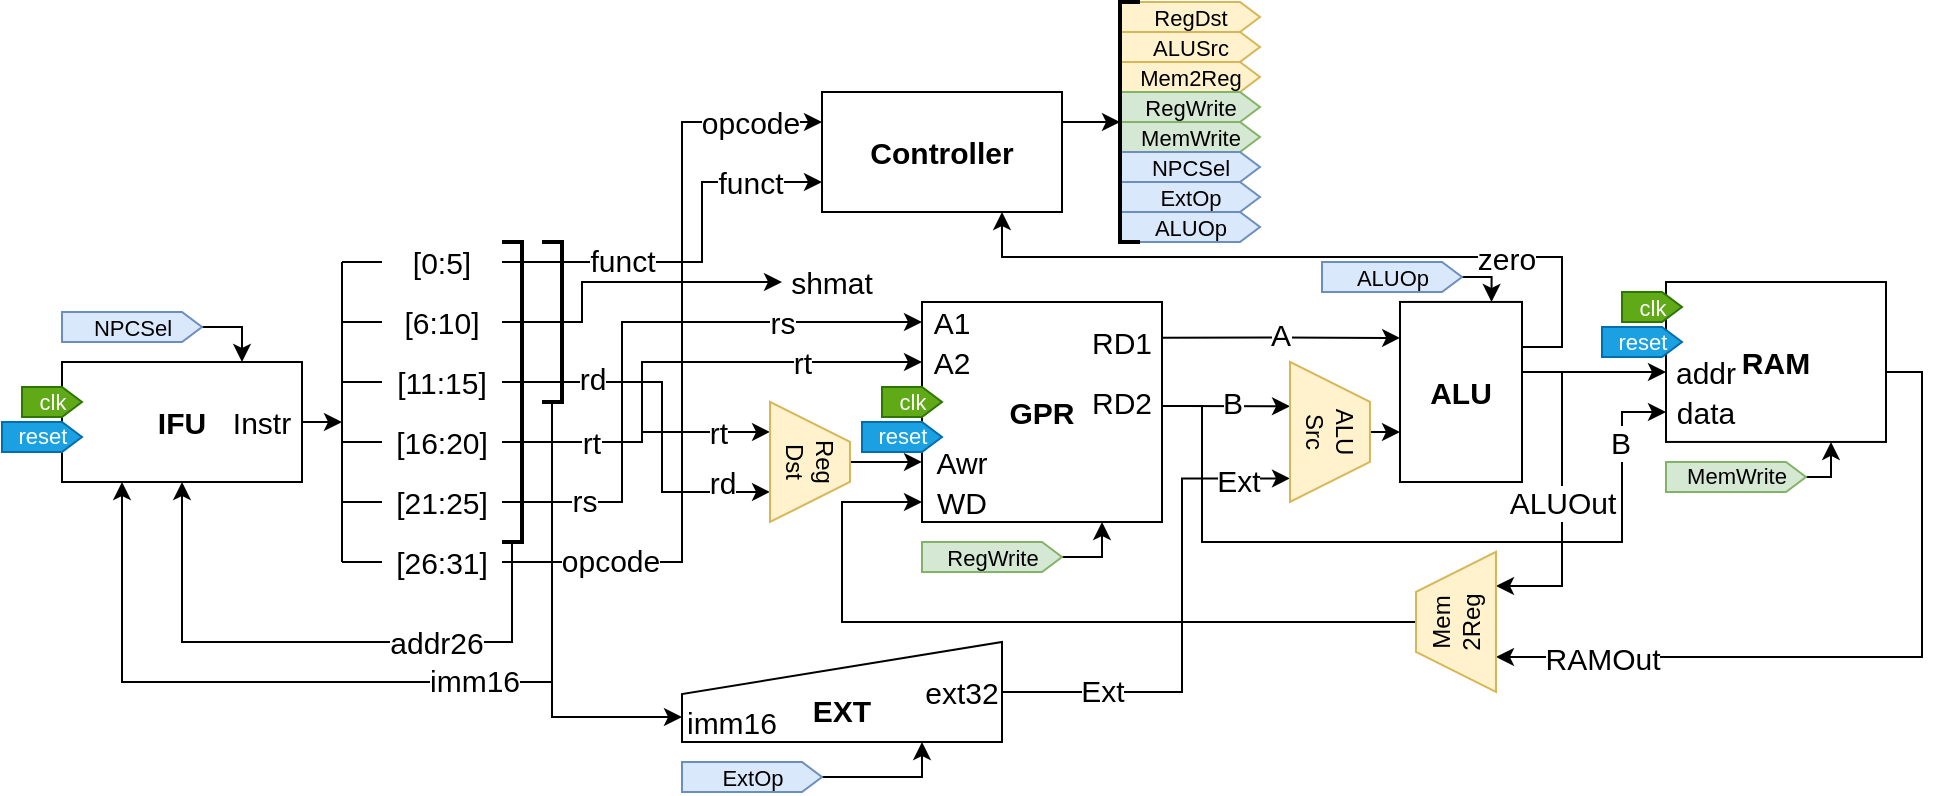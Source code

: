 <mxfile version="14.5.1" type="device" pages="2"><diagram id="EunDfAKaehQFf40-TdsL" name="overall-block"><mxGraphModel dx="1008" dy="586" grid="1" gridSize="10" guides="1" tooltips="1" connect="1" arrows="1" fold="1" page="1" pageScale="1" pageWidth="827" pageHeight="1169" math="0" shadow="0"><root><mxCell id="0"/><mxCell id="1" parent="0"/><mxCell id="mUHyX34EzlbBSQ9iw6qP-78" value="&lt;b&gt;&lt;br&gt;EXT&lt;/b&gt;" style="html=1;strokeWidth=1;shape=manualInput;whiteSpace=wrap;rounded=0;size=26;arcSize=11;fontSize=15;" parent="1" vertex="1"><mxGeometry x="350" y="390" width="160" height="50" as="geometry"/></mxCell><mxCell id="mUHyX34EzlbBSQ9iw6qP-121" style="edgeStyle=orthogonalEdgeStyle;rounded=0;orthogonalLoop=1;jettySize=auto;html=1;exitX=1;exitY=0.5;exitDx=0;exitDy=0;entryX=0;entryY=0.5;entryDx=0;entryDy=0;entryPerimeter=0;fontSize=11;" parent="1" source="mUHyX34EzlbBSQ9iw6qP-1" target="mUHyX34EzlbBSQ9iw6qP-120" edge="1"><mxGeometry relative="1" as="geometry"><Array as="points"><mxPoint x="540" y="130"/></Array></mxGeometry></mxCell><mxCell id="mUHyX34EzlbBSQ9iw6qP-1" value="&lt;font style=&quot;font-size: 15px&quot;&gt;Controller&lt;/font&gt;" style="rounded=0;whiteSpace=wrap;html=1;fontStyle=1;" parent="1" vertex="1"><mxGeometry x="420" y="115" width="120" height="60" as="geometry"/></mxCell><mxCell id="mUHyX34EzlbBSQ9iw6qP-57" style="edgeStyle=orthogonalEdgeStyle;rounded=0;orthogonalLoop=1;jettySize=auto;html=1;exitX=1.004;exitY=0.162;exitDx=0;exitDy=0;entryX=0.001;entryY=0.2;entryDx=0;entryDy=0;fontSize=15;exitPerimeter=0;entryPerimeter=0;" parent="1" source="mUHyX34EzlbBSQ9iw6qP-2" target="mUHyX34EzlbBSQ9iw6qP-3" edge="1"><mxGeometry relative="1" as="geometry"><Array as="points"/></mxGeometry></mxCell><mxCell id="mUHyX34EzlbBSQ9iw6qP-58" value="A" style="edgeLabel;html=1;align=center;verticalAlign=middle;resizable=0;points=[];fontSize=15;" parent="mUHyX34EzlbBSQ9iw6qP-57" vertex="1" connectable="0"><mxGeometry x="0.23" relative="1" as="geometry"><mxPoint x="-14.15" y="-1.99" as="offset"/></mxGeometry></mxCell><mxCell id="mUHyX34EzlbBSQ9iw6qP-59" style="edgeStyle=orthogonalEdgeStyle;rounded=0;orthogonalLoop=1;jettySize=auto;html=1;exitX=1;exitY=0.5;exitDx=0;exitDy=0;entryX=0.317;entryY=1;entryDx=0;entryDy=0;fontSize=15;entryPerimeter=0;" parent="1" source="mUHyX34EzlbBSQ9iw6qP-68" target="mUHyX34EzlbBSQ9iw6qP-56" edge="1"><mxGeometry relative="1" as="geometry"><Array as="points"><mxPoint x="590" y="272"/><mxPoint x="600" y="272"/></Array></mxGeometry></mxCell><mxCell id="mUHyX34EzlbBSQ9iw6qP-63" value="B" style="edgeLabel;html=1;align=center;verticalAlign=middle;resizable=0;points=[];fontSize=15;" parent="mUHyX34EzlbBSQ9iw6qP-59" vertex="1" connectable="0"><mxGeometry x="-0.227" relative="1" as="geometry"><mxPoint x="11.29" y="-2.04" as="offset"/></mxGeometry></mxCell><mxCell id="mUHyX34EzlbBSQ9iw6qP-2" value="GPR" style="rounded=0;whiteSpace=wrap;html=1;fontSize=15;fontStyle=1;" parent="1" vertex="1"><mxGeometry x="470" y="220" width="120" height="110" as="geometry"/></mxCell><mxCell id="mUHyX34EzlbBSQ9iw6qP-72" style="edgeStyle=orthogonalEdgeStyle;rounded=0;orthogonalLoop=1;jettySize=auto;html=1;exitX=0.5;exitY=0;exitDx=0;exitDy=0;fontSize=15;entryX=0;entryY=0.5;entryDx=0;entryDy=0;" parent="1" source="mUHyX34EzlbBSQ9iw6qP-73" target="mUHyX34EzlbBSQ9iw6qP-71" edge="1"><mxGeometry relative="1" as="geometry"><Array as="points"><mxPoint x="430" y="380"/><mxPoint x="430" y="320"/></Array></mxGeometry></mxCell><mxCell id="mUHyX34EzlbBSQ9iw6qP-74" style="edgeStyle=orthogonalEdgeStyle;rounded=0;orthogonalLoop=1;jettySize=auto;html=1;exitX=1;exitY=0.5;exitDx=0;exitDy=0;entryX=0.75;entryY=1;entryDx=0;entryDy=0;fontSize=15;" parent="1" source="mUHyX34EzlbBSQ9iw6qP-3" target="mUHyX34EzlbBSQ9iw6qP-73" edge="1"><mxGeometry relative="1" as="geometry"><Array as="points"><mxPoint x="770" y="255"/><mxPoint x="790" y="255"/><mxPoint x="790" y="362"/><mxPoint x="757" y="362"/></Array></mxGeometry></mxCell><mxCell id="mUHyX34EzlbBSQ9iw6qP-80" value="ALUOut" style="edgeLabel;html=1;align=center;verticalAlign=middle;resizable=0;points=[];fontSize=15;" parent="mUHyX34EzlbBSQ9iw6qP-74" vertex="1" connectable="0"><mxGeometry x="-0.214" y="-1" relative="1" as="geometry"><mxPoint x="1" y="27.84" as="offset"/></mxGeometry></mxCell><mxCell id="mUHyX34EzlbBSQ9iw6qP-99" style="edgeStyle=orthogonalEdgeStyle;rounded=0;orthogonalLoop=1;jettySize=auto;html=1;exitX=1;exitY=0.5;exitDx=0;exitDy=0;entryX=0;entryY=0.5;entryDx=0;entryDy=0;fontSize=15;" parent="1" source="mUHyX34EzlbBSQ9iw6qP-3" target="mUHyX34EzlbBSQ9iw6qP-100" edge="1"><mxGeometry relative="1" as="geometry"><Array as="points"><mxPoint x="770" y="255"/></Array></mxGeometry></mxCell><mxCell id="Qruu3MRoxM44tBSelgqY-1" style="edgeStyle=orthogonalEdgeStyle;rounded=0;orthogonalLoop=1;jettySize=auto;html=1;exitX=1;exitY=0.25;exitDx=0;exitDy=0;entryX=0.75;entryY=1;entryDx=0;entryDy=0;" edge="1" parent="1" source="mUHyX34EzlbBSQ9iw6qP-3" target="mUHyX34EzlbBSQ9iw6qP-1"><mxGeometry relative="1" as="geometry"/></mxCell><mxCell id="Qruu3MRoxM44tBSelgqY-2" value="zero" style="edgeLabel;html=1;align=center;verticalAlign=middle;resizable=0;points=[];fontSize=15;" vertex="1" connectable="0" parent="Qruu3MRoxM44tBSelgqY-1"><mxGeometry x="-0.492" relative="1" as="geometry"><mxPoint as="offset"/></mxGeometry></mxCell><mxCell id="mUHyX34EzlbBSQ9iw6qP-3" value="ALU" style="rounded=0;whiteSpace=wrap;html=1;fontSize=15;fontStyle=1" parent="1" vertex="1"><mxGeometry x="709" y="219.97" width="61" height="90.03" as="geometry"/></mxCell><mxCell id="mUHyX34EzlbBSQ9iw6qP-75" style="edgeStyle=orthogonalEdgeStyle;rounded=0;orthogonalLoop=1;jettySize=auto;html=1;exitX=1;exitY=0.5;exitDx=0;exitDy=0;entryX=0.25;entryY=1;entryDx=0;entryDy=0;fontSize=15;" parent="1" source="mUHyX34EzlbBSQ9iw6qP-4" target="mUHyX34EzlbBSQ9iw6qP-73" edge="1"><mxGeometry relative="1" as="geometry"><Array as="points"><mxPoint x="970" y="255"/><mxPoint x="970" y="398"/></Array></mxGeometry></mxCell><mxCell id="mUHyX34EzlbBSQ9iw6qP-81" value="RAMOut" style="edgeLabel;html=1;align=center;verticalAlign=middle;resizable=0;points=[];fontSize=15;" parent="mUHyX34EzlbBSQ9iw6qP-75" vertex="1" connectable="0"><mxGeometry x="-0.56" y="-1" relative="1" as="geometry"><mxPoint x="-159" y="81.81" as="offset"/></mxGeometry></mxCell><mxCell id="mUHyX34EzlbBSQ9iw6qP-4" value="RAM" style="rounded=0;whiteSpace=wrap;html=1;fontSize=15;fontStyle=1" parent="1" vertex="1"><mxGeometry x="842" y="210" width="110" height="79.97" as="geometry"/></mxCell><mxCell id="mUHyX34EzlbBSQ9iw6qP-60" style="edgeStyle=orthogonalEdgeStyle;rounded=0;orthogonalLoop=1;jettySize=auto;html=1;exitX=1;exitY=0.5;exitDx=0;exitDy=0;entryX=0.832;entryY=1;entryDx=0;entryDy=0;fontSize=15;entryPerimeter=0;" parent="1" source="mUHyX34EzlbBSQ9iw6qP-77" target="mUHyX34EzlbBSQ9iw6qP-56" edge="1"><mxGeometry relative="1" as="geometry"><mxPoint x="530" y="415" as="sourcePoint"/><Array as="points"><mxPoint x="600" y="415"/><mxPoint x="600" y="308"/></Array></mxGeometry></mxCell><mxCell id="mUHyX34EzlbBSQ9iw6qP-64" value="Ext" style="edgeLabel;html=1;align=center;verticalAlign=middle;resizable=0;points=[];fontSize=15;" parent="mUHyX34EzlbBSQ9iw6qP-60" vertex="1" connectable="0"><mxGeometry x="-0.05" y="-1" relative="1" as="geometry"><mxPoint x="-41" y="28.05" as="offset"/></mxGeometry></mxCell><mxCell id="mUHyX34EzlbBSQ9iw6qP-133" value="Ext" style="edgeLabel;html=1;align=center;verticalAlign=middle;resizable=0;points=[];fontSize=15;" parent="mUHyX34EzlbBSQ9iw6qP-60" vertex="1" connectable="0"><mxGeometry x="0.858" y="-1" relative="1" as="geometry"><mxPoint x="-8.05" y="-0.49" as="offset"/></mxGeometry></mxCell><mxCell id="mUHyX34EzlbBSQ9iw6qP-11" style="edgeStyle=orthogonalEdgeStyle;rounded=0;orthogonalLoop=1;jettySize=auto;html=1;exitX=1;exitY=0.5;exitDx=0;exitDy=0;fontSize=15;" parent="1" source="mUHyX34EzlbBSQ9iw6qP-6" edge="1"><mxGeometry relative="1" as="geometry"><mxPoint x="180" y="280.2" as="targetPoint"/></mxGeometry></mxCell><mxCell id="mUHyX34EzlbBSQ9iw6qP-6" value="IFU" style="rounded=0;whiteSpace=wrap;html=1;fontSize=15;fontStyle=1" parent="1" vertex="1"><mxGeometry x="40" y="250" width="120" height="60" as="geometry"/></mxCell><mxCell id="mUHyX34EzlbBSQ9iw6qP-12" value="" style="endArrow=none;html=1;fontSize=15;" parent="1" edge="1"><mxGeometry width="50" height="50" relative="1" as="geometry"><mxPoint x="180" y="350" as="sourcePoint"/><mxPoint x="180" y="200" as="targetPoint"/></mxGeometry></mxCell><mxCell id="mUHyX34EzlbBSQ9iw6qP-31" style="edgeStyle=orthogonalEdgeStyle;rounded=0;orthogonalLoop=1;jettySize=auto;html=1;exitX=1;exitY=0.5;exitDx=0;exitDy=0;entryX=0;entryY=0.25;entryDx=0;entryDy=0;fontSize=15;" parent="1" source="mUHyX34EzlbBSQ9iw6qP-14" target="mUHyX34EzlbBSQ9iw6qP-1" edge="1"><mxGeometry relative="1" as="geometry"><mxPoint x="310" y="350" as="sourcePoint"/><Array as="points"><mxPoint x="350" y="350"/><mxPoint x="350" y="130"/></Array></mxGeometry></mxCell><mxCell id="mUHyX34EzlbBSQ9iw6qP-32" value="opcode" style="edgeLabel;html=1;align=center;verticalAlign=middle;resizable=0;points=[];fontSize=15;" parent="mUHyX34EzlbBSQ9iw6qP-31" vertex="1" connectable="0"><mxGeometry x="0.555" relative="1" as="geometry"><mxPoint x="34.0" y="-14.76" as="offset"/></mxGeometry></mxCell><mxCell id="mUHyX34EzlbBSQ9iw6qP-96" value="opcode" style="edgeLabel;html=1;align=center;verticalAlign=middle;resizable=0;points=[];fontSize=15;" parent="mUHyX34EzlbBSQ9iw6qP-31" vertex="1" connectable="0"><mxGeometry x="-0.723" y="-1" relative="1" as="geometry"><mxPoint x="1.14" y="-2" as="offset"/></mxGeometry></mxCell><mxCell id="mUHyX34EzlbBSQ9iw6qP-14" value="[26:31]" style="text;html=1;strokeColor=none;fillColor=none;align=center;verticalAlign=middle;whiteSpace=wrap;rounded=0;fontSize=15;" parent="1" vertex="1"><mxGeometry x="200" y="340" width="60" height="20" as="geometry"/></mxCell><mxCell id="mUHyX34EzlbBSQ9iw6qP-35" style="edgeStyle=orthogonalEdgeStyle;rounded=0;orthogonalLoop=1;jettySize=auto;html=1;exitX=1;exitY=0.5;exitDx=0;exitDy=0;fontSize=15;entryX=0;entryY=0.5;entryDx=0;entryDy=0;" parent="1" source="mUHyX34EzlbBSQ9iw6qP-16" target="mUHyX34EzlbBSQ9iw6qP-66" edge="1"><mxGeometry relative="1" as="geometry"><mxPoint x="310" y="320" as="sourcePoint"/><mxPoint x="450" y="250" as="targetPoint"/><Array as="points"><mxPoint x="320" y="320"/><mxPoint x="320" y="230"/></Array></mxGeometry></mxCell><mxCell id="mUHyX34EzlbBSQ9iw6qP-36" value="rs" style="edgeLabel;html=1;align=center;verticalAlign=middle;resizable=0;points=[];fontSize=15;" parent="mUHyX34EzlbBSQ9iw6qP-35" vertex="1" connectable="0"><mxGeometry x="-0.15" y="2" relative="1" as="geometry"><mxPoint x="82" y="-22.38" as="offset"/></mxGeometry></mxCell><mxCell id="mUHyX34EzlbBSQ9iw6qP-89" value="rs" style="edgeLabel;html=1;align=center;verticalAlign=middle;resizable=0;points=[];fontSize=15;" parent="mUHyX34EzlbBSQ9iw6qP-35" vertex="1" connectable="0"><mxGeometry x="-0.736" y="-1" relative="1" as="geometry"><mxPoint x="1.48" y="-2" as="offset"/></mxGeometry></mxCell><mxCell id="mUHyX34EzlbBSQ9iw6qP-16" value="[21:25]" style="text;html=1;strokeColor=none;fillColor=none;align=center;verticalAlign=middle;whiteSpace=wrap;rounded=0;fontSize=15;" parent="1" vertex="1"><mxGeometry x="200" y="310" width="60" height="20" as="geometry"/></mxCell><mxCell id="mUHyX34EzlbBSQ9iw6qP-37" style="edgeStyle=orthogonalEdgeStyle;rounded=0;orthogonalLoop=1;jettySize=auto;html=1;exitX=1;exitY=0.5;exitDx=0;exitDy=0;fontSize=15;entryX=0;entryY=0.5;entryDx=0;entryDy=0;" parent="1" source="mUHyX34EzlbBSQ9iw6qP-18" target="mUHyX34EzlbBSQ9iw6qP-67" edge="1"><mxGeometry relative="1" as="geometry"><mxPoint x="400" y="289.966" as="targetPoint"/><mxPoint x="310" y="290" as="sourcePoint"/><Array as="points"><mxPoint x="330" y="290"/><mxPoint x="330" y="250"/></Array></mxGeometry></mxCell><mxCell id="mUHyX34EzlbBSQ9iw6qP-82" value="rt" style="edgeLabel;html=1;align=center;verticalAlign=middle;resizable=0;points=[];fontSize=15;" parent="mUHyX34EzlbBSQ9iw6qP-37" vertex="1" connectable="0"><mxGeometry x="0.541" y="-1" relative="1" as="geometry"><mxPoint x="-3.14" y="-1.01" as="offset"/></mxGeometry></mxCell><mxCell id="mUHyX34EzlbBSQ9iw6qP-86" style="edgeStyle=orthogonalEdgeStyle;rounded=0;orthogonalLoop=1;jettySize=auto;html=1;exitX=1;exitY=0.5;exitDx=0;exitDy=0;entryX=0.25;entryY=1;entryDx=0;entryDy=0;fontSize=15;" parent="1" source="mUHyX34EzlbBSQ9iw6qP-18" target="mUHyX34EzlbBSQ9iw6qP-38" edge="1"><mxGeometry relative="1" as="geometry"><Array as="points"><mxPoint x="330" y="290"/><mxPoint x="330" y="285"/></Array></mxGeometry></mxCell><mxCell id="mUHyX34EzlbBSQ9iw6qP-87" value="rt" style="edgeLabel;html=1;align=center;verticalAlign=middle;resizable=0;points=[];fontSize=15;" parent="mUHyX34EzlbBSQ9iw6qP-86" vertex="1" connectable="0"><mxGeometry x="0.616" relative="1" as="geometry"><mxPoint as="offset"/></mxGeometry></mxCell><mxCell id="mUHyX34EzlbBSQ9iw6qP-18" value="[16:20]" style="text;html=1;strokeColor=none;fillColor=none;align=center;verticalAlign=middle;whiteSpace=wrap;rounded=0;fontSize=15;" parent="1" vertex="1"><mxGeometry x="200" y="280" width="60" height="20" as="geometry"/></mxCell><mxCell id="mUHyX34EzlbBSQ9iw6qP-83" style="edgeStyle=orthogonalEdgeStyle;rounded=0;orthogonalLoop=1;jettySize=auto;html=1;exitX=1;exitY=0.5;exitDx=0;exitDy=0;entryX=0.75;entryY=1;entryDx=0;entryDy=0;fontSize=15;" parent="1" source="mUHyX34EzlbBSQ9iw6qP-20" target="mUHyX34EzlbBSQ9iw6qP-38" edge="1"><mxGeometry relative="1" as="geometry"><Array as="points"><mxPoint x="340" y="260"/><mxPoint x="340" y="315"/></Array></mxGeometry></mxCell><mxCell id="mUHyX34EzlbBSQ9iw6qP-84" value="rd" style="edgeLabel;html=1;align=center;verticalAlign=middle;resizable=0;points=[];fontSize=15;" parent="mUHyX34EzlbBSQ9iw6qP-83" vertex="1" connectable="0"><mxGeometry x="0.446" relative="1" as="geometry"><mxPoint x="28.33" y="-5" as="offset"/></mxGeometry></mxCell><mxCell id="mUHyX34EzlbBSQ9iw6qP-88" value="rd" style="edgeLabel;html=1;align=center;verticalAlign=middle;resizable=0;points=[];fontSize=15;" parent="mUHyX34EzlbBSQ9iw6qP-83" vertex="1" connectable="0"><mxGeometry x="-0.53" y="2" relative="1" as="geometry"><mxPoint as="offset"/></mxGeometry></mxCell><mxCell id="mUHyX34EzlbBSQ9iw6qP-20" value="[11:15]" style="text;html=1;strokeColor=none;fillColor=none;align=center;verticalAlign=middle;whiteSpace=wrap;rounded=0;fontSize=15;" parent="1" vertex="1"><mxGeometry x="200" y="250" width="60" height="20" as="geometry"/></mxCell><mxCell id="mUHyX34EzlbBSQ9iw6qP-98" style="edgeStyle=orthogonalEdgeStyle;rounded=0;orthogonalLoop=1;jettySize=auto;html=1;exitX=1;exitY=0.5;exitDx=0;exitDy=0;entryX=0;entryY=0.5;entryDx=0;entryDy=0;fontSize=15;" parent="1" source="mUHyX34EzlbBSQ9iw6qP-22" target="mUHyX34EzlbBSQ9iw6qP-46" edge="1"><mxGeometry relative="1" as="geometry"><Array as="points"><mxPoint x="300" y="230"/><mxPoint x="300" y="210"/></Array></mxGeometry></mxCell><mxCell id="mUHyX34EzlbBSQ9iw6qP-22" value="[6:10]" style="text;html=1;strokeColor=none;fillColor=none;align=center;verticalAlign=middle;whiteSpace=wrap;rounded=0;fontSize=15;" parent="1" vertex="1"><mxGeometry x="200" y="220" width="60" height="20" as="geometry"/></mxCell><mxCell id="mUHyX34EzlbBSQ9iw6qP-33" style="edgeStyle=orthogonalEdgeStyle;rounded=0;orthogonalLoop=1;jettySize=auto;html=1;exitX=1;exitY=0.5;exitDx=0;exitDy=0;entryX=0;entryY=0.75;entryDx=0;entryDy=0;fontSize=15;" parent="1" source="mUHyX34EzlbBSQ9iw6qP-24" target="mUHyX34EzlbBSQ9iw6qP-1" edge="1"><mxGeometry relative="1" as="geometry"><mxPoint x="310" y="200" as="sourcePoint"/><Array as="points"><mxPoint x="360" y="200"/><mxPoint x="360" y="160"/></Array></mxGeometry></mxCell><mxCell id="mUHyX34EzlbBSQ9iw6qP-34" value="funct" style="edgeLabel;html=1;align=center;verticalAlign=middle;resizable=0;points=[];fontSize=15;" parent="mUHyX34EzlbBSQ9iw6qP-33" vertex="1" connectable="0"><mxGeometry x="0.323" y="3" relative="1" as="geometry"><mxPoint x="27" y="-7.62" as="offset"/></mxGeometry></mxCell><mxCell id="mUHyX34EzlbBSQ9iw6qP-95" value="funct" style="edgeLabel;html=1;align=center;verticalAlign=middle;resizable=0;points=[];fontSize=15;" parent="mUHyX34EzlbBSQ9iw6qP-33" vertex="1" connectable="0"><mxGeometry x="-0.404" relative="1" as="geometry"><mxPoint x="0.48" y="-1" as="offset"/></mxGeometry></mxCell><mxCell id="mUHyX34EzlbBSQ9iw6qP-24" value="[0:5]" style="text;html=1;strokeColor=none;fillColor=none;align=center;verticalAlign=middle;whiteSpace=wrap;rounded=0;fontSize=15;" parent="1" vertex="1"><mxGeometry x="200" y="190" width="60" height="20" as="geometry"/></mxCell><mxCell id="mUHyX34EzlbBSQ9iw6qP-25" value="" style="endArrow=none;html=1;fontSize=15;exitX=0;exitY=0.5;exitDx=0;exitDy=0;" parent="1" source="mUHyX34EzlbBSQ9iw6qP-24" edge="1"><mxGeometry width="50" height="50" relative="1" as="geometry"><mxPoint x="190.0" y="360" as="sourcePoint"/><mxPoint x="180" y="200" as="targetPoint"/></mxGeometry></mxCell><mxCell id="mUHyX34EzlbBSQ9iw6qP-26" value="" style="endArrow=none;html=1;fontSize=15;exitX=0;exitY=0.5;exitDx=0;exitDy=0;" parent="1" source="mUHyX34EzlbBSQ9iw6qP-22" edge="1"><mxGeometry width="50" height="50" relative="1" as="geometry"><mxPoint x="210.0" y="210" as="sourcePoint"/><mxPoint x="180" y="230" as="targetPoint"/></mxGeometry></mxCell><mxCell id="mUHyX34EzlbBSQ9iw6qP-27" value="" style="endArrow=none;html=1;fontSize=15;exitX=0;exitY=0.5;exitDx=0;exitDy=0;" parent="1" source="mUHyX34EzlbBSQ9iw6qP-20" edge="1"><mxGeometry width="50" height="50" relative="1" as="geometry"><mxPoint x="220.0" y="220" as="sourcePoint"/><mxPoint x="180" y="260" as="targetPoint"/></mxGeometry></mxCell><mxCell id="mUHyX34EzlbBSQ9iw6qP-28" value="" style="endArrow=none;html=1;fontSize=15;exitX=0;exitY=0.5;exitDx=0;exitDy=0;" parent="1" source="mUHyX34EzlbBSQ9iw6qP-18" edge="1"><mxGeometry width="50" height="50" relative="1" as="geometry"><mxPoint x="230.0" y="230" as="sourcePoint"/><mxPoint x="180" y="290" as="targetPoint"/></mxGeometry></mxCell><mxCell id="mUHyX34EzlbBSQ9iw6qP-29" value="" style="endArrow=none;html=1;fontSize=15;exitX=0;exitY=0.5;exitDx=0;exitDy=0;" parent="1" source="mUHyX34EzlbBSQ9iw6qP-16" edge="1"><mxGeometry width="50" height="50" relative="1" as="geometry"><mxPoint x="240.0" y="240" as="sourcePoint"/><mxPoint x="180" y="320" as="targetPoint"/></mxGeometry></mxCell><mxCell id="mUHyX34EzlbBSQ9iw6qP-30" value="" style="endArrow=none;html=1;fontSize=15;exitX=0;exitY=0.5;exitDx=0;exitDy=0;" parent="1" source="mUHyX34EzlbBSQ9iw6qP-14" edge="1"><mxGeometry width="50" height="50" relative="1" as="geometry"><mxPoint x="250.0" y="250" as="sourcePoint"/><mxPoint x="180" y="350" as="targetPoint"/></mxGeometry></mxCell><mxCell id="mUHyX34EzlbBSQ9iw6qP-54" style="edgeStyle=orthogonalEdgeStyle;rounded=0;orthogonalLoop=1;jettySize=auto;html=1;exitX=0.5;exitY=0;exitDx=0;exitDy=0;entryX=0;entryY=0.5;entryDx=0;entryDy=0;fontSize=15;" parent="1" source="mUHyX34EzlbBSQ9iw6qP-38" target="mUHyX34EzlbBSQ9iw6qP-70" edge="1"><mxGeometry relative="1" as="geometry"/></mxCell><mxCell id="mUHyX34EzlbBSQ9iw6qP-38" value="Reg&lt;br&gt;Dst" style="shape=trapezoid;perimeter=trapezoidPerimeter;whiteSpace=wrap;html=1;fixedSize=1;rotation=90;fillColor=#fff2cc;strokeColor=#d6b656;" parent="1" vertex="1"><mxGeometry x="384" y="280" width="60" height="39.97" as="geometry"/></mxCell><mxCell id="mUHyX34EzlbBSQ9iw6qP-46" value="shmat" style="text;html=1;strokeColor=none;fillColor=none;align=center;verticalAlign=middle;whiteSpace=wrap;rounded=0;fontSize=15;" parent="1" vertex="1"><mxGeometry x="400" y="200" width="50" height="20" as="geometry"/></mxCell><mxCell id="mUHyX34EzlbBSQ9iw6qP-49" style="edgeStyle=orthogonalEdgeStyle;rounded=0;orthogonalLoop=1;jettySize=auto;html=1;exitX=0.5;exitY=0;exitDx=0;exitDy=0;exitPerimeter=0;fontSize=15;" parent="1" source="mUHyX34EzlbBSQ9iw6qP-47" edge="1"><mxGeometry relative="1" as="geometry"><mxPoint x="100" y="310" as="targetPoint"/><Array as="points"><mxPoint x="265" y="390"/><mxPoint x="100" y="390"/></Array></mxGeometry></mxCell><mxCell id="mUHyX34EzlbBSQ9iw6qP-50" value="addr26" style="edgeLabel;html=1;align=center;verticalAlign=middle;resizable=0;points=[];fontSize=15;" parent="mUHyX34EzlbBSQ9iw6qP-49" vertex="1" connectable="0"><mxGeometry x="-0.08" y="1" relative="1" as="geometry"><mxPoint x="47.71" y="-1" as="offset"/></mxGeometry></mxCell><mxCell id="mUHyX34EzlbBSQ9iw6qP-47" value="" style="strokeWidth=2;html=1;shape=mxgraph.flowchart.annotation_1;align=left;pointerEvents=1;fontSize=15;rotation=-180;" parent="1" vertex="1"><mxGeometry x="260" y="190" width="10" height="150" as="geometry"/></mxCell><mxCell id="mUHyX34EzlbBSQ9iw6qP-52" style="edgeStyle=orthogonalEdgeStyle;rounded=0;orthogonalLoop=1;jettySize=auto;html=1;exitX=0.5;exitY=0;exitDx=0;exitDy=0;exitPerimeter=0;fontSize=15;" parent="1" source="mUHyX34EzlbBSQ9iw6qP-51" edge="1"><mxGeometry relative="1" as="geometry"><mxPoint x="70" y="310" as="targetPoint"/><Array as="points"><mxPoint x="285" y="410"/><mxPoint x="70" y="410"/></Array></mxGeometry></mxCell><mxCell id="mUHyX34EzlbBSQ9iw6qP-53" value="imm16" style="edgeLabel;html=1;align=center;verticalAlign=middle;resizable=0;points=[];fontSize=15;" parent="mUHyX34EzlbBSQ9iw6qP-52" vertex="1" connectable="0"><mxGeometry x="-0.012" y="2" relative="1" as="geometry"><mxPoint x="45.76" y="-3.0" as="offset"/></mxGeometry></mxCell><mxCell id="mUHyX34EzlbBSQ9iw6qP-79" style="edgeStyle=orthogonalEdgeStyle;rounded=0;orthogonalLoop=1;jettySize=auto;html=1;exitX=0.5;exitY=0;exitDx=0;exitDy=0;exitPerimeter=0;entryX=0;entryY=0.75;entryDx=0;entryDy=0;fontSize=15;" parent="1" source="mUHyX34EzlbBSQ9iw6qP-51" target="mUHyX34EzlbBSQ9iw6qP-78" edge="1"><mxGeometry relative="1" as="geometry"/></mxCell><mxCell id="mUHyX34EzlbBSQ9iw6qP-51" value="" style="strokeWidth=2;html=1;shape=mxgraph.flowchart.annotation_1;align=left;pointerEvents=1;fontSize=15;rotation=-180;" parent="1" vertex="1"><mxGeometry x="280" y="190" width="10" height="80" as="geometry"/></mxCell><mxCell id="mUHyX34EzlbBSQ9iw6qP-62" style="edgeStyle=orthogonalEdgeStyle;rounded=0;orthogonalLoop=1;jettySize=auto;html=1;fontSize=15;" parent="1" edge="1"><mxGeometry relative="1" as="geometry"><mxPoint x="694" y="285" as="sourcePoint"/><mxPoint x="709" y="285" as="targetPoint"/><Array as="points"><mxPoint x="708" y="285"/></Array></mxGeometry></mxCell><mxCell id="mUHyX34EzlbBSQ9iw6qP-56" value="ALU&lt;br&gt;Src" style="shape=trapezoid;perimeter=trapezoidPerimeter;whiteSpace=wrap;html=1;fixedSize=1;rotation=90;fillColor=#fff2cc;strokeColor=#d6b656;" parent="1" vertex="1"><mxGeometry x="639" y="265.0" width="70" height="39.97" as="geometry"/></mxCell><mxCell id="mUHyX34EzlbBSQ9iw6qP-66" value="A1" style="text;html=1;strokeColor=none;fillColor=none;align=center;verticalAlign=middle;whiteSpace=wrap;rounded=0;fontSize=15;" parent="1" vertex="1"><mxGeometry x="470" y="220" width="30" height="20" as="geometry"/></mxCell><mxCell id="mUHyX34EzlbBSQ9iw6qP-67" value="A2" style="text;html=1;strokeColor=none;fillColor=none;align=center;verticalAlign=middle;whiteSpace=wrap;rounded=0;fontSize=15;" parent="1" vertex="1"><mxGeometry x="470" y="240" width="30" height="20" as="geometry"/></mxCell><mxCell id="mUHyX34EzlbBSQ9iw6qP-106" style="edgeStyle=orthogonalEdgeStyle;rounded=0;orthogonalLoop=1;jettySize=auto;html=1;fontSize=15;entryX=0;entryY=0.5;entryDx=0;entryDy=0;" parent="1" target="mUHyX34EzlbBSQ9iw6qP-101" edge="1"><mxGeometry relative="1" as="geometry"><mxPoint x="700" y="310" as="targetPoint"/><mxPoint x="590" y="272" as="sourcePoint"/><Array as="points"><mxPoint x="610" y="272"/><mxPoint x="610" y="340"/><mxPoint x="820" y="340"/><mxPoint x="820" y="275"/></Array></mxGeometry></mxCell><mxCell id="mUHyX34EzlbBSQ9iw6qP-109" value="B" style="edgeLabel;html=1;align=center;verticalAlign=middle;resizable=0;points=[];fontSize=15;" parent="mUHyX34EzlbBSQ9iw6qP-106" vertex="1" connectable="0"><mxGeometry x="0.846" y="1" relative="1" as="geometry"><mxPoint y="7.24" as="offset"/></mxGeometry></mxCell><mxCell id="mUHyX34EzlbBSQ9iw6qP-68" value="RD2" style="text;html=1;strokeColor=none;fillColor=none;align=center;verticalAlign=middle;whiteSpace=wrap;rounded=0;fontSize=15;" parent="1" vertex="1"><mxGeometry x="550" y="260" width="40" height="20" as="geometry"/></mxCell><mxCell id="mUHyX34EzlbBSQ9iw6qP-69" value="RD1" style="text;html=1;strokeColor=none;fillColor=none;align=center;verticalAlign=middle;whiteSpace=wrap;rounded=0;fontSize=15;" parent="1" vertex="1"><mxGeometry x="550" y="230" width="40" height="20" as="geometry"/></mxCell><mxCell id="mUHyX34EzlbBSQ9iw6qP-70" value="Awr" style="text;html=1;strokeColor=none;fillColor=none;align=center;verticalAlign=middle;whiteSpace=wrap;rounded=0;fontSize=15;" parent="1" vertex="1"><mxGeometry x="470" y="289.97" width="40" height="20" as="geometry"/></mxCell><mxCell id="mUHyX34EzlbBSQ9iw6qP-71" value="WD" style="text;html=1;strokeColor=none;fillColor=none;align=center;verticalAlign=middle;whiteSpace=wrap;rounded=0;fontSize=15;" parent="1" vertex="1"><mxGeometry x="470" y="310" width="40" height="20" as="geometry"/></mxCell><mxCell id="mUHyX34EzlbBSQ9iw6qP-73" value="Mem&lt;br&gt;2Reg" style="shape=trapezoid;perimeter=trapezoidPerimeter;whiteSpace=wrap;html=1;fixedSize=1;rotation=-90;fillColor=#fff2cc;strokeColor=#d6b656;" parent="1" vertex="1"><mxGeometry x="702" y="360" width="70" height="39.97" as="geometry"/></mxCell><mxCell id="mUHyX34EzlbBSQ9iw6qP-76" value="imm16" style="text;html=1;strokeColor=none;fillColor=none;align=center;verticalAlign=middle;whiteSpace=wrap;rounded=0;fontSize=15;" parent="1" vertex="1"><mxGeometry x="350" y="420" width="50" height="20" as="geometry"/></mxCell><mxCell id="mUHyX34EzlbBSQ9iw6qP-77" value="ext32" style="text;html=1;strokeColor=none;fillColor=none;align=center;verticalAlign=middle;whiteSpace=wrap;rounded=0;fontSize=15;" parent="1" vertex="1"><mxGeometry x="470" y="405" width="40" height="20" as="geometry"/></mxCell><mxCell id="mUHyX34EzlbBSQ9iw6qP-90" value="rt" style="text;html=1;align=center;verticalAlign=middle;whiteSpace=wrap;rounded=0;fontSize=15;fillColor=#ffffff;" parent="1" vertex="1"><mxGeometry x="300" y="279.98" width="10" height="20" as="geometry"/></mxCell><mxCell id="mUHyX34EzlbBSQ9iw6qP-100" value="addr" style="text;html=1;strokeColor=none;fillColor=none;align=center;verticalAlign=middle;whiteSpace=wrap;rounded=0;fontSize=15;" parent="1" vertex="1"><mxGeometry x="842" y="245" width="40" height="20" as="geometry"/></mxCell><mxCell id="mUHyX34EzlbBSQ9iw6qP-101" value="data" style="text;html=1;strokeColor=none;fillColor=none;align=center;verticalAlign=middle;whiteSpace=wrap;rounded=0;fontSize=15;" parent="1" vertex="1"><mxGeometry x="842" y="265" width="40" height="20" as="geometry"/></mxCell><mxCell id="mUHyX34EzlbBSQ9iw6qP-110" value="Instr" style="text;html=1;strokeColor=none;fillColor=none;align=center;verticalAlign=middle;whiteSpace=wrap;rounded=0;fontSize=15;" parent="1" vertex="1"><mxGeometry x="120" y="269.97" width="40" height="20" as="geometry"/></mxCell><mxCell id="mUHyX34EzlbBSQ9iw6qP-112" value="RegDst" style="html=1;shadow=0;dashed=0;align=center;verticalAlign=middle;shape=mxgraph.arrows2.arrow;dy=0;dx=10;notch=0;rounded=0;strokeWidth=1;fillColor=#fff2cc;fontSize=11;fontStyle=0;strokeColor=#d6b656;" parent="1" vertex="1"><mxGeometry x="569" y="70.03" width="70" height="15" as="geometry"/></mxCell><mxCell id="mUHyX34EzlbBSQ9iw6qP-113" value="&lt;span style=&quot;font-weight: normal&quot;&gt;ALUSrc&lt;/span&gt;" style="html=1;shadow=0;dashed=0;align=center;verticalAlign=middle;shape=mxgraph.arrows2.arrow;dy=0;dx=10;notch=0;rounded=0;strokeWidth=1;fillColor=#fff2cc;fontSize=11;fontStyle=1;strokeColor=#d6b656;" parent="1" vertex="1"><mxGeometry x="569" y="85.03" width="70" height="15" as="geometry"/></mxCell><mxCell id="mUHyX34EzlbBSQ9iw6qP-114" value="Mem2Reg" style="html=1;shadow=0;dashed=0;align=center;verticalAlign=middle;shape=mxgraph.arrows2.arrow;dy=0;dx=10;notch=0;rounded=0;strokeWidth=1;fillColor=#fff2cc;fontSize=11;fontStyle=0;strokeColor=#d6b656;" parent="1" vertex="1"><mxGeometry x="569" y="100.03" width="70" height="15" as="geometry"/></mxCell><mxCell id="mUHyX34EzlbBSQ9iw6qP-115" value="&lt;span style=&quot;font-weight: normal&quot;&gt;RegWrite&lt;/span&gt;" style="html=1;shadow=0;dashed=0;align=center;verticalAlign=middle;shape=mxgraph.arrows2.arrow;dy=0;dx=10;notch=0;rounded=0;strokeWidth=1;fillColor=#d5e8d4;fontSize=11;fontStyle=1;strokeColor=#82b366;" parent="1" vertex="1"><mxGeometry x="569" y="115.03" width="70" height="15" as="geometry"/></mxCell><mxCell id="mUHyX34EzlbBSQ9iw6qP-116" value="&lt;span style=&quot;font-weight: normal&quot;&gt;MemWrite&lt;/span&gt;" style="html=1;shadow=0;dashed=0;align=center;verticalAlign=middle;shape=mxgraph.arrows2.arrow;dy=0;dx=10;notch=0;rounded=0;strokeWidth=1;fillColor=#d5e8d4;fontSize=11;fontStyle=1;strokeColor=#82b366;" parent="1" vertex="1"><mxGeometry x="569" y="130.03" width="70" height="15" as="geometry"/></mxCell><mxCell id="mUHyX34EzlbBSQ9iw6qP-117" value="&lt;span style=&quot;font-weight: normal&quot;&gt;NPCSel&lt;br&gt;&lt;/span&gt;" style="html=1;shadow=0;dashed=0;align=center;verticalAlign=middle;shape=mxgraph.arrows2.arrow;dy=0;dx=10;notch=0;rounded=0;strokeWidth=1;fillColor=#dae8fc;fontSize=11;fontStyle=1;strokeColor=#6c8ebf;" parent="1" vertex="1"><mxGeometry x="569" y="145.03" width="70" height="15" as="geometry"/></mxCell><mxCell id="mUHyX34EzlbBSQ9iw6qP-118" value="&lt;span style=&quot;font-weight: normal&quot;&gt;ExtOp&lt;br&gt;&lt;/span&gt;" style="html=1;shadow=0;dashed=0;align=center;verticalAlign=middle;shape=mxgraph.arrows2.arrow;dy=0;dx=10;notch=0;rounded=0;strokeWidth=1;fillColor=#dae8fc;fontSize=11;fontStyle=1;strokeColor=#6c8ebf;" parent="1" vertex="1"><mxGeometry x="569" y="160.03" width="70" height="15" as="geometry"/></mxCell><mxCell id="mUHyX34EzlbBSQ9iw6qP-119" value="&lt;span style=&quot;font-weight: normal&quot;&gt;ALUOp&lt;br&gt;&lt;/span&gt;" style="html=1;shadow=0;dashed=0;align=center;verticalAlign=middle;shape=mxgraph.arrows2.arrow;dy=0;dx=10;notch=0;rounded=0;strokeWidth=1;fillColor=#dae8fc;fontSize=11;fontStyle=1;strokeColor=#6c8ebf;" parent="1" vertex="1"><mxGeometry x="569" y="175" width="70" height="15" as="geometry"/></mxCell><mxCell id="mUHyX34EzlbBSQ9iw6qP-120" value="" style="strokeWidth=2;html=1;shape=mxgraph.flowchart.annotation_1;align=left;pointerEvents=1;rounded=0;fillColor=#ffffff;fontSize=11;" parent="1" vertex="1"><mxGeometry x="569" y="70" width="10" height="120" as="geometry"/></mxCell><mxCell id="mUHyX34EzlbBSQ9iw6qP-123" style="edgeStyle=orthogonalEdgeStyle;rounded=0;orthogonalLoop=1;jettySize=auto;html=1;exitX=1;exitY=0.5;exitDx=0;exitDy=0;exitPerimeter=0;entryX=0.75;entryY=1;entryDx=0;entryDy=0;fontSize=11;" parent="1" source="mUHyX34EzlbBSQ9iw6qP-122" target="mUHyX34EzlbBSQ9iw6qP-2" edge="1"><mxGeometry relative="1" as="geometry"/></mxCell><mxCell id="mUHyX34EzlbBSQ9iw6qP-122" value="&lt;span style=&quot;font-weight: normal&quot;&gt;RegWrite&lt;/span&gt;" style="html=1;shadow=0;dashed=0;align=center;verticalAlign=middle;shape=mxgraph.arrows2.arrow;dy=0;dx=10;notch=0;rounded=0;strokeWidth=1;fillColor=#d5e8d4;fontSize=11;fontStyle=1;strokeColor=#82b366;" parent="1" vertex="1"><mxGeometry x="470" y="340" width="70" height="15" as="geometry"/></mxCell><mxCell id="mUHyX34EzlbBSQ9iw6qP-125" style="edgeStyle=orthogonalEdgeStyle;rounded=0;orthogonalLoop=1;jettySize=auto;html=1;exitX=1;exitY=0.5;exitDx=0;exitDy=0;exitPerimeter=0;entryX=0.75;entryY=1;entryDx=0;entryDy=0;fontSize=11;" parent="1" source="mUHyX34EzlbBSQ9iw6qP-124" target="mUHyX34EzlbBSQ9iw6qP-4" edge="1"><mxGeometry relative="1" as="geometry"/></mxCell><mxCell id="mUHyX34EzlbBSQ9iw6qP-124" value="&lt;span style=&quot;font-weight: normal&quot;&gt;MemWrite&lt;/span&gt;" style="html=1;shadow=0;dashed=0;align=center;verticalAlign=middle;shape=mxgraph.arrows2.arrow;dy=0;dx=10;notch=0;rounded=0;strokeWidth=1;fillColor=#d5e8d4;fontSize=11;fontStyle=1;strokeColor=#82b366;" parent="1" vertex="1"><mxGeometry x="842" y="299.98" width="70" height="15" as="geometry"/></mxCell><mxCell id="mUHyX34EzlbBSQ9iw6qP-127" style="edgeStyle=orthogonalEdgeStyle;rounded=0;orthogonalLoop=1;jettySize=auto;html=1;exitX=1;exitY=0.5;exitDx=0;exitDy=0;exitPerimeter=0;entryX=0.75;entryY=0;entryDx=0;entryDy=0;fontSize=11;" parent="1" source="mUHyX34EzlbBSQ9iw6qP-126" target="mUHyX34EzlbBSQ9iw6qP-6" edge="1"><mxGeometry relative="1" as="geometry"/></mxCell><mxCell id="mUHyX34EzlbBSQ9iw6qP-126" value="&lt;span style=&quot;font-weight: normal&quot;&gt;NPCSel&lt;br&gt;&lt;/span&gt;" style="html=1;shadow=0;dashed=0;align=center;verticalAlign=middle;shape=mxgraph.arrows2.arrow;dy=0;dx=10;notch=0;rounded=0;strokeWidth=1;fillColor=#dae8fc;fontSize=11;fontStyle=1;strokeColor=#6c8ebf;" parent="1" vertex="1"><mxGeometry x="40" y="225" width="70" height="15" as="geometry"/></mxCell><mxCell id="mUHyX34EzlbBSQ9iw6qP-129" style="edgeStyle=orthogonalEdgeStyle;rounded=0;orthogonalLoop=1;jettySize=auto;html=1;exitX=1;exitY=0.5;exitDx=0;exitDy=0;exitPerimeter=0;entryX=0.75;entryY=1;entryDx=0;entryDy=0;fontSize=11;" parent="1" source="mUHyX34EzlbBSQ9iw6qP-128" target="mUHyX34EzlbBSQ9iw6qP-78" edge="1"><mxGeometry relative="1" as="geometry"><Array as="points"><mxPoint x="470" y="458"/></Array></mxGeometry></mxCell><mxCell id="mUHyX34EzlbBSQ9iw6qP-128" value="&lt;span style=&quot;font-weight: normal&quot;&gt;ExtOp&lt;br&gt;&lt;/span&gt;" style="html=1;shadow=0;dashed=0;align=center;verticalAlign=middle;shape=mxgraph.arrows2.arrow;dy=0;dx=10;notch=0;rounded=0;strokeWidth=1;fillColor=#dae8fc;fontSize=11;fontStyle=1;strokeColor=#6c8ebf;" parent="1" vertex="1"><mxGeometry x="350" y="450" width="70" height="15" as="geometry"/></mxCell><mxCell id="mUHyX34EzlbBSQ9iw6qP-131" style="edgeStyle=orthogonalEdgeStyle;rounded=0;orthogonalLoop=1;jettySize=auto;html=1;exitX=1;exitY=0.5;exitDx=0;exitDy=0;exitPerimeter=0;entryX=0.75;entryY=0;entryDx=0;entryDy=0;fontSize=11;" parent="1" source="mUHyX34EzlbBSQ9iw6qP-130" target="mUHyX34EzlbBSQ9iw6qP-3" edge="1"><mxGeometry relative="1" as="geometry"/></mxCell><mxCell id="mUHyX34EzlbBSQ9iw6qP-130" value="&lt;span style=&quot;font-weight: normal&quot;&gt;ALUOp&lt;br&gt;&lt;/span&gt;" style="html=1;shadow=0;dashed=0;align=center;verticalAlign=middle;shape=mxgraph.arrows2.arrow;dy=0;dx=10;notch=0;rounded=0;strokeWidth=1;fillColor=#dae8fc;fontSize=11;fontStyle=1;strokeColor=#6c8ebf;" parent="1" vertex="1"><mxGeometry x="670" y="200" width="70" height="15" as="geometry"/></mxCell><mxCell id="mUHyX34EzlbBSQ9iw6qP-136" value="&lt;span style=&quot;font-weight: normal&quot;&gt;clk&lt;br&gt;&lt;/span&gt;" style="html=1;shadow=0;dashed=0;align=center;verticalAlign=middle;shape=mxgraph.arrows2.arrow;dy=0;dx=10;notch=0;rounded=0;strokeWidth=1;fillColor=#60a917;fontSize=11;fontStyle=1;strokeColor=#2D7600;fontColor=#ffffff;" parent="1" vertex="1"><mxGeometry x="20" y="262.5" width="30" height="15" as="geometry"/></mxCell><mxCell id="mUHyX34EzlbBSQ9iw6qP-137" value="&lt;span style=&quot;font-weight: normal&quot;&gt;clk&lt;br&gt;&lt;/span&gt;" style="html=1;shadow=0;dashed=0;align=center;verticalAlign=middle;shape=mxgraph.arrows2.arrow;dy=0;dx=10;notch=0;rounded=0;strokeWidth=1;fillColor=#60a917;fontSize=11;fontStyle=1;strokeColor=#2D7600;fontColor=#ffffff;" parent="1" vertex="1"><mxGeometry x="450" y="262.5" width="30" height="15" as="geometry"/></mxCell><mxCell id="mUHyX34EzlbBSQ9iw6qP-138" value="&lt;span style=&quot;font-weight: normal&quot;&gt;clk&lt;br&gt;&lt;/span&gt;" style="html=1;shadow=0;dashed=0;align=center;verticalAlign=middle;shape=mxgraph.arrows2.arrow;dy=0;dx=10;notch=0;rounded=0;strokeWidth=1;fillColor=#60a917;fontSize=11;fontStyle=1;strokeColor=#2D7600;fontColor=#ffffff;" parent="1" vertex="1"><mxGeometry x="820" y="215" width="30" height="15" as="geometry"/></mxCell><mxCell id="mUHyX34EzlbBSQ9iw6qP-139" value="&lt;span style=&quot;font-weight: normal&quot;&gt;reset&lt;br&gt;&lt;/span&gt;" style="html=1;shadow=0;dashed=0;align=center;verticalAlign=middle;shape=mxgraph.arrows2.arrow;dy=0;dx=10;notch=0;rounded=0;strokeWidth=1;fillColor=#1ba1e2;fontSize=11;fontStyle=1;strokeColor=#006EAF;fontColor=#ffffff;" parent="1" vertex="1"><mxGeometry x="10" y="279.98" width="40" height="15" as="geometry"/></mxCell><mxCell id="mUHyX34EzlbBSQ9iw6qP-140" value="&lt;span style=&quot;font-weight: normal&quot;&gt;reset&lt;br&gt;&lt;/span&gt;" style="html=1;shadow=0;dashed=0;align=center;verticalAlign=middle;shape=mxgraph.arrows2.arrow;dy=0;dx=10;notch=0;rounded=0;strokeWidth=1;fillColor=#1ba1e2;fontSize=11;fontStyle=1;strokeColor=#006EAF;fontColor=#ffffff;" parent="1" vertex="1"><mxGeometry x="440" y="279.98" width="40" height="15" as="geometry"/></mxCell><mxCell id="mUHyX34EzlbBSQ9iw6qP-141" value="&lt;span style=&quot;font-weight: normal&quot;&gt;reset&lt;br&gt;&lt;/span&gt;" style="html=1;shadow=0;dashed=0;align=center;verticalAlign=middle;shape=mxgraph.arrows2.arrow;dy=0;dx=10;notch=0;rounded=0;strokeWidth=1;fillColor=#1ba1e2;fontSize=11;fontStyle=1;strokeColor=#006EAF;fontColor=#ffffff;" parent="1" vertex="1"><mxGeometry x="810" y="232.5" width="40" height="15" as="geometry"/></mxCell></root></mxGraphModel></diagram><diagram id="8g0IUlTnZ2gVayVvpJIB" name="第 2 页"><mxGraphModel dx="1038" dy="607" grid="1" gridSize="10" guides="1" tooltips="1" connect="1" arrows="1" fold="1" page="1" pageScale="1" pageWidth="827" pageHeight="1169" math="0" shadow="0"><root><mxCell id="__z2VeVf0DqR72v7RZpd-0"/><mxCell id="__z2VeVf0DqR72v7RZpd-1" parent="__z2VeVf0DqR72v7RZpd-0"/></root></mxGraphModel></diagram></mxfile>
